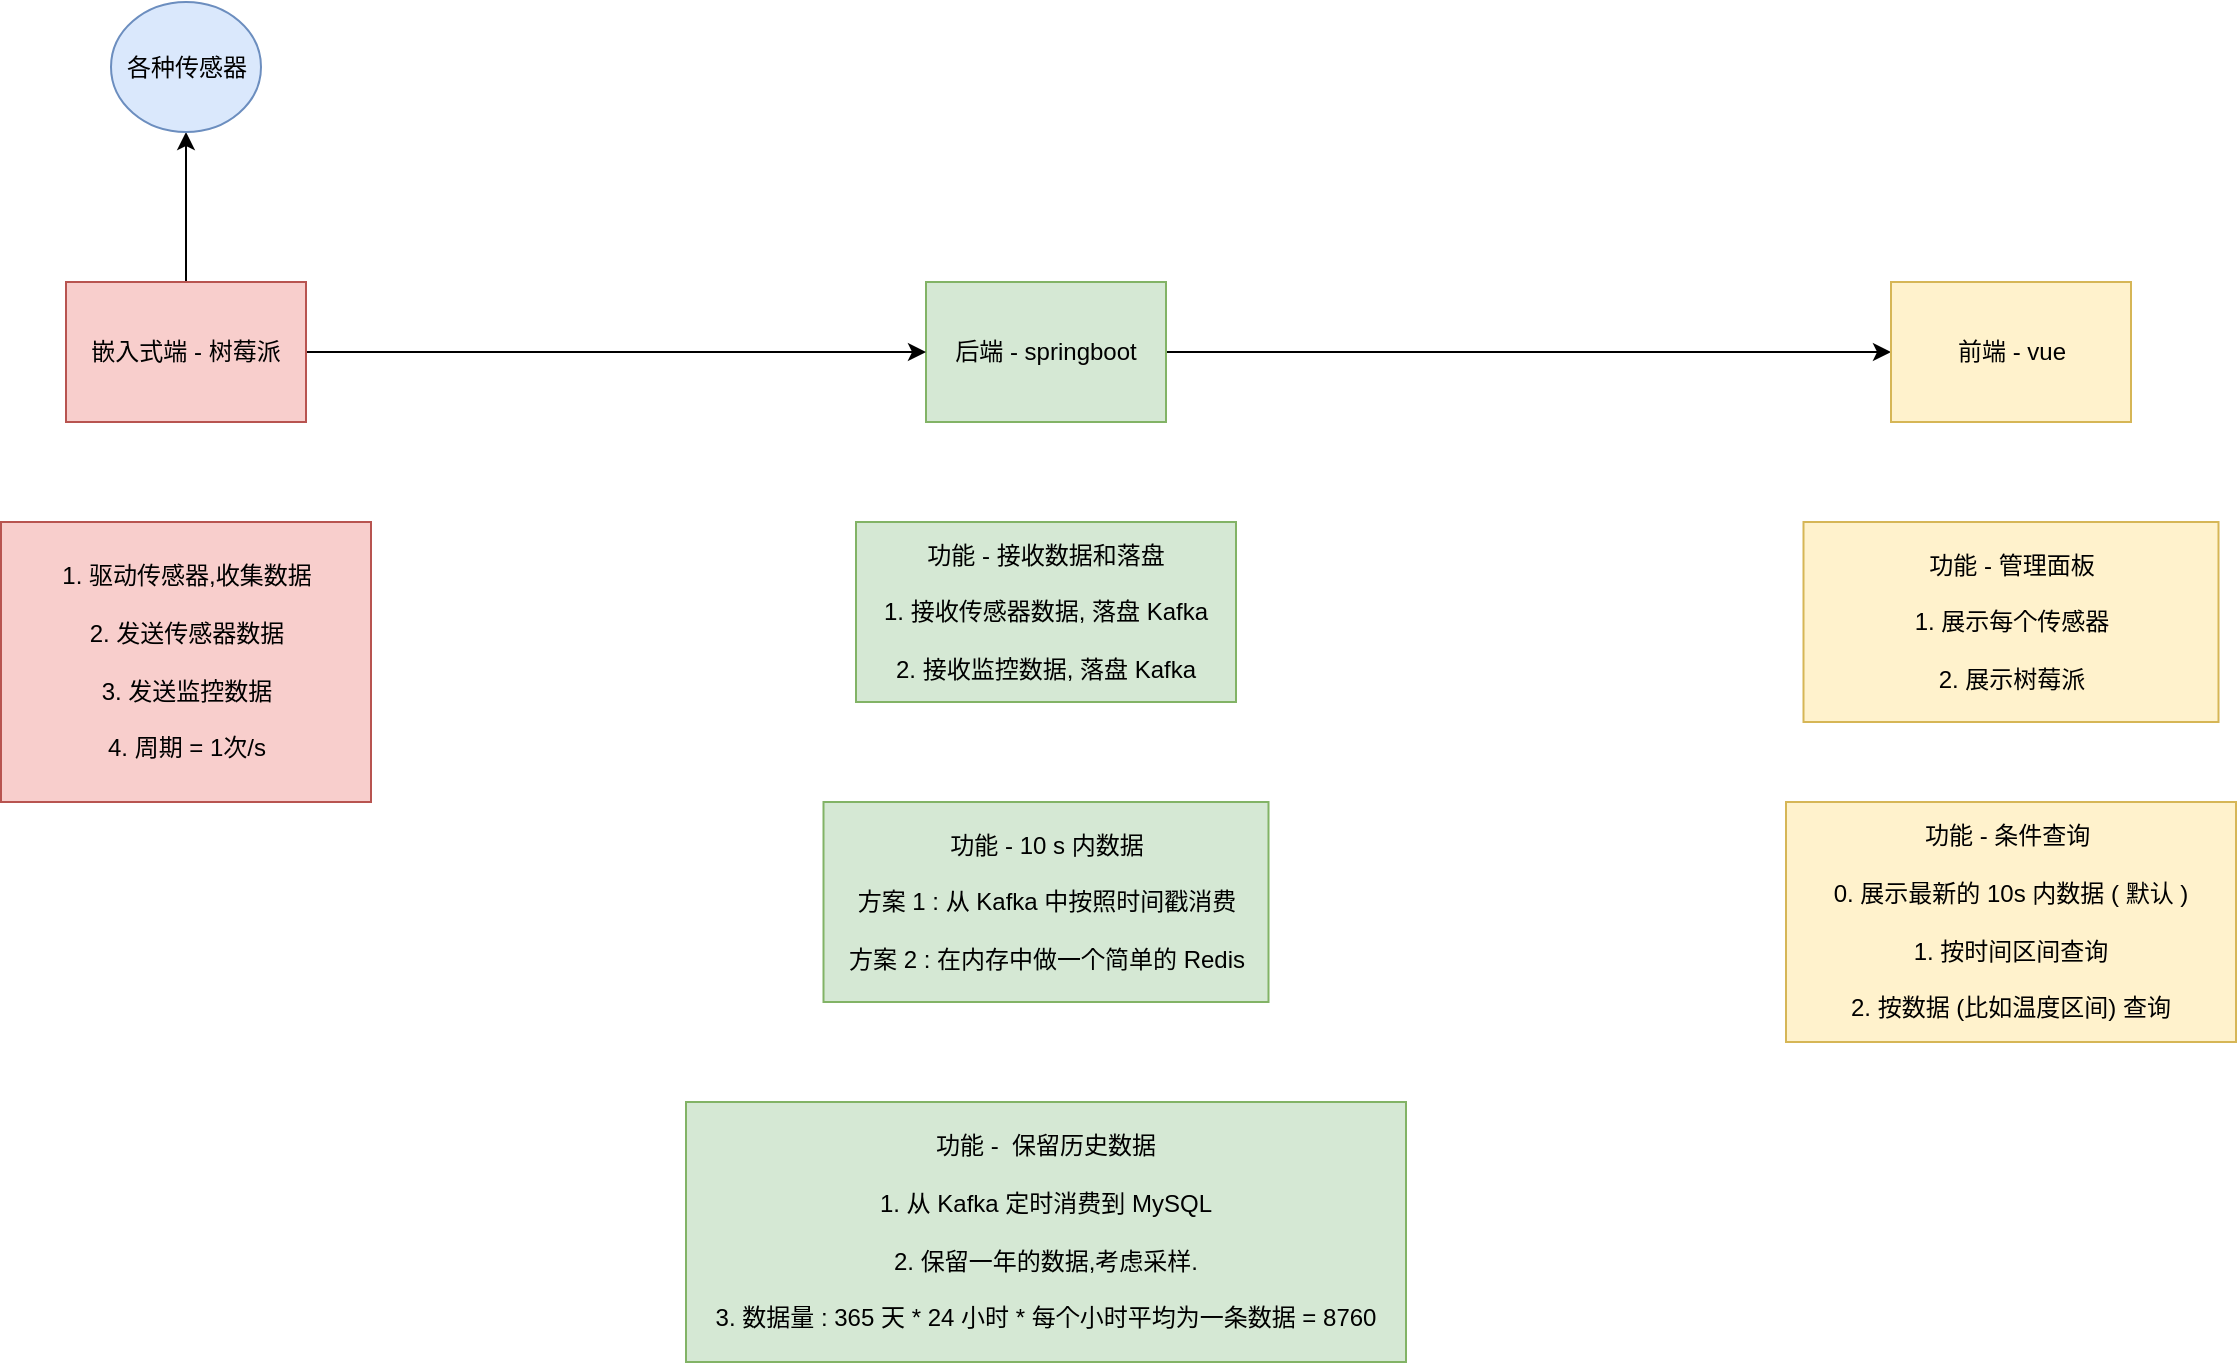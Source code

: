 <mxfile version="17.4.6" type="github"><diagram id="Cht4ok0Wk56tueQbOjkq" name="Page-1"><mxGraphModel dx="665" dy="389" grid="1" gridSize="10" guides="1" tooltips="1" connect="1" arrows="1" fold="1" page="1" pageScale="1" pageWidth="827" pageHeight="1169" math="0" shadow="0"><root><mxCell id="0"/><mxCell id="1" parent="0"/><mxCell id="pxeNSs_42EhZOkFYyFny-7" value="" style="edgeStyle=orthogonalEdgeStyle;rounded=0;orthogonalLoop=1;jettySize=auto;html=1;" edge="1" parent="1" source="9LxuOlLsE_SA18dy_-Iz-1" target="pxeNSs_42EhZOkFYyFny-6"><mxGeometry relative="1" as="geometry"/></mxCell><mxCell id="9LxuOlLsE_SA18dy_-Iz-1" value="后端 - springboot" style="rounded=0;whiteSpace=wrap;html=1;fillColor=#d5e8d4;strokeColor=#82b366;" parent="1" vertex="1"><mxGeometry x="470" y="200" width="120" height="70" as="geometry"/></mxCell><mxCell id="pxeNSs_42EhZOkFYyFny-3" style="edgeStyle=orthogonalEdgeStyle;rounded=0;orthogonalLoop=1;jettySize=auto;html=1;" edge="1" parent="1" source="pxeNSs_42EhZOkFYyFny-2" target="9LxuOlLsE_SA18dy_-Iz-1"><mxGeometry relative="1" as="geometry"/></mxCell><mxCell id="pxeNSs_42EhZOkFYyFny-5" value="" style="edgeStyle=orthogonalEdgeStyle;rounded=0;orthogonalLoop=1;jettySize=auto;html=1;" edge="1" parent="1" source="pxeNSs_42EhZOkFYyFny-2" target="pxeNSs_42EhZOkFYyFny-4"><mxGeometry relative="1" as="geometry"/></mxCell><mxCell id="pxeNSs_42EhZOkFYyFny-2" value="嵌入式端 - 树莓派" style="rounded=0;whiteSpace=wrap;html=1;fillColor=#f8cecc;strokeColor=#b85450;" vertex="1" parent="1"><mxGeometry x="40" y="200" width="120" height="70" as="geometry"/></mxCell><mxCell id="pxeNSs_42EhZOkFYyFny-4" value="各种传感器" style="ellipse;whiteSpace=wrap;html=1;fillColor=#dae8fc;strokeColor=#6c8ebf;rounded=0;" vertex="1" parent="1"><mxGeometry x="62.5" y="60" width="75" height="65" as="geometry"/></mxCell><mxCell id="pxeNSs_42EhZOkFYyFny-6" value="前端 - vue" style="whiteSpace=wrap;html=1;fillColor=#fff2cc;strokeColor=#d6b656;rounded=0;" vertex="1" parent="1"><mxGeometry x="952.5" y="200" width="120" height="70" as="geometry"/></mxCell><mxCell id="pxeNSs_42EhZOkFYyFny-8" value="1. 驱动传感器,收集数据&lt;br&gt;&lt;br&gt;2. 发送传感器数据&lt;br&gt;&lt;br&gt;3. 发送监控数据&lt;br&gt;&lt;br&gt;4. 周期 = 1次/s" style="rounded=0;whiteSpace=wrap;html=1;fillColor=#f8cecc;strokeColor=#b85450;" vertex="1" parent="1"><mxGeometry x="7.5" y="320" width="185" height="140" as="geometry"/></mxCell><mxCell id="pxeNSs_42EhZOkFYyFny-13" value="功能 - 接收数据和落盘&lt;br&gt;&lt;br&gt;1. 接收传感器数据, 落盘 Kafka&lt;br&gt;&lt;br&gt;2. 接收监控数据, 落盘 Kafka" style="rounded=0;whiteSpace=wrap;html=1;fillColor=#d5e8d4;strokeColor=#82b366;" vertex="1" parent="1"><mxGeometry x="435" y="320" width="190" height="90" as="geometry"/></mxCell><mxCell id="pxeNSs_42EhZOkFYyFny-15" value="功能 - 10 s 内数据&lt;br&gt;&lt;br&gt;方案 1 : 从 Kafka 中按照时间戳消费&lt;br&gt;&lt;br&gt;方案 2 : 在内存中做一个简单的 Redis" style="rounded=0;whiteSpace=wrap;html=1;fillColor=#d5e8d4;strokeColor=#82b366;" vertex="1" parent="1"><mxGeometry x="418.75" y="460" width="222.5" height="100" as="geometry"/></mxCell><mxCell id="pxeNSs_42EhZOkFYyFny-16" value="功能 - 管理面板&lt;br&gt;&lt;br&gt;1. 展示每个传感器&lt;br&gt;&lt;br&gt;2. 展示树莓派" style="whiteSpace=wrap;html=1;fillColor=#fff2cc;strokeColor=#d6b656;rounded=0;" vertex="1" parent="1"><mxGeometry x="908.75" y="320" width="207.5" height="100" as="geometry"/></mxCell><mxCell id="pxeNSs_42EhZOkFYyFny-17" value="功能 -&amp;nbsp; 保留历史数据&lt;br&gt;&lt;br&gt;1. 从 Kafka 定时消费到 MySQL&lt;br&gt;&lt;br&gt;2. 保留一年的数据,考虑采样.&lt;br&gt;&lt;br&gt;3. 数据量 : 365 天 * 24 小时 * 每个小时平均为一条数据 = 8760" style="rounded=0;whiteSpace=wrap;html=1;fillColor=#d5e8d4;strokeColor=#82b366;" vertex="1" parent="1"><mxGeometry x="350" y="610" width="360" height="130" as="geometry"/></mxCell><mxCell id="pxeNSs_42EhZOkFYyFny-18" value="功能 - 条件查询&amp;nbsp;&lt;br&gt;&lt;br&gt;0. 展示最新的 10s 内数据 ( 默认 )&lt;br&gt;&lt;br&gt;1. 按时间区间查询&lt;br&gt;&lt;br&gt;2. 按数据 (比如温度区间) 查询" style="whiteSpace=wrap;html=1;fillColor=#fff2cc;strokeColor=#d6b656;rounded=0;" vertex="1" parent="1"><mxGeometry x="900" y="460" width="225" height="120" as="geometry"/></mxCell></root></mxGraphModel></diagram></mxfile>
